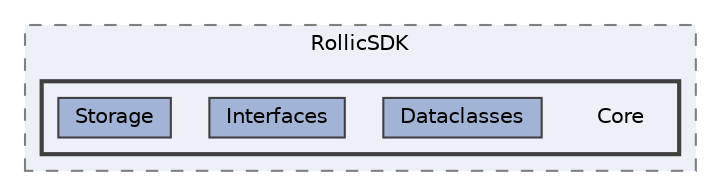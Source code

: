 digraph "Assets/RollicSDK/Core"
{
 // LATEX_PDF_SIZE
  bgcolor="transparent";
  edge [fontname=Helvetica,fontsize=10,labelfontname=Helvetica,labelfontsize=10];
  node [fontname=Helvetica,fontsize=10,shape=box,height=0.2,width=0.4];
  compound=true
  subgraph clusterdir_b8e39fcb5ca4448763dd31356a3c64b0 {
    graph [ bgcolor="#edf0f7", pencolor="grey50", label="RollicSDK", fontname=Helvetica,fontsize=10 style="filled,dashed", URL="dir_b8e39fcb5ca4448763dd31356a3c64b0.html",tooltip=""]
  subgraph clusterdir_2e47ae2c8cca5b6188a888616fb170d6 {
    graph [ bgcolor="#edf0f7", pencolor="grey25", label="", fontname=Helvetica,fontsize=10 style="filled,bold", URL="dir_2e47ae2c8cca5b6188a888616fb170d6.html",tooltip=""]
    dir_2e47ae2c8cca5b6188a888616fb170d6 [shape=plaintext, label="Core"];
  dir_7862c321544d45d95d3be23a00cdd737 [label="Dataclasses", fillcolor="#a2b4d6", color="grey25", style="filled", URL="dir_7862c321544d45d95d3be23a00cdd737.html",tooltip=""];
  dir_8a40c4e1f230786cbd32e5a1eaad67ab [label="Interfaces", fillcolor="#a2b4d6", color="grey25", style="filled", URL="dir_8a40c4e1f230786cbd32e5a1eaad67ab.html",tooltip=""];
  dir_438dd451497c81ef9af2910d157717b2 [label="Storage", fillcolor="#a2b4d6", color="grey25", style="filled", URL="dir_438dd451497c81ef9af2910d157717b2.html",tooltip=""];
  }
  }
}
